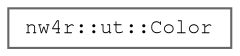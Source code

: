 digraph "Graphical Class Hierarchy"
{
 // LATEX_PDF_SIZE
  bgcolor="transparent";
  edge [fontname=FreeMono,fontsize=10,labelfontname=FreeMono,labelfontsize=10];
  node [fontname=FreeMono,fontsize=10,shape=box,height=0.2,width=0.4];
  rankdir="LR";
  Node0 [label="nw4r::ut::Color",height=0.2,width=0.4,color="grey40", fillcolor="white", style="filled",URL="$structnw4r_1_1ut_1_1_color.html",tooltip=" "];
}
